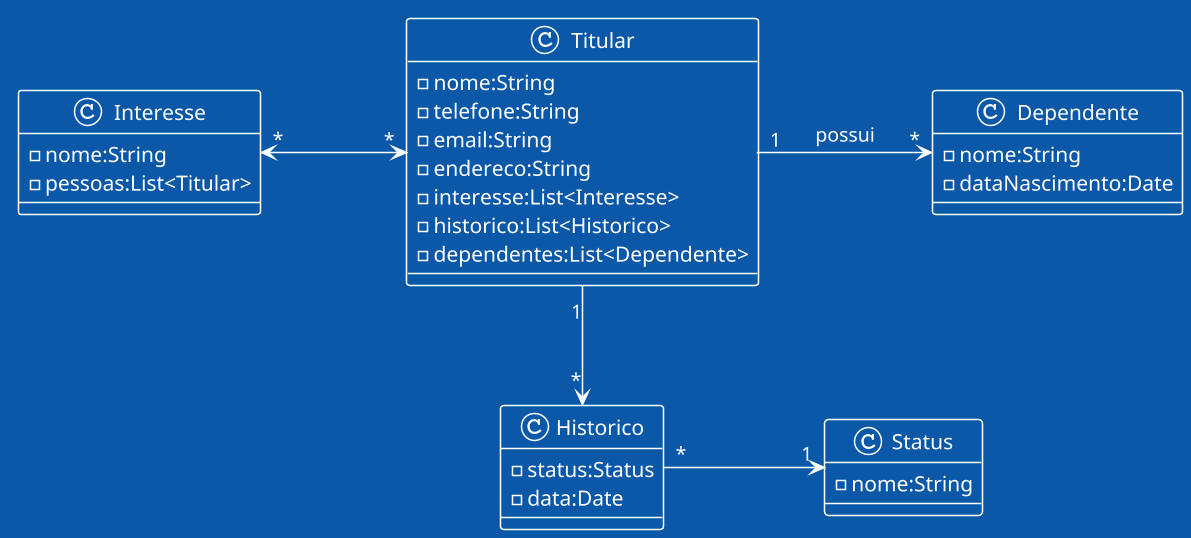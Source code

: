 @startuml
scale 1.5
!theme amiga

class Interesse{
- nome:String
- pessoas:List<Titular>
}

class Titular{
- nome:String
- telefone:String
- email:String
- endereco:String
- interesse:List<Interesse>
- historico:List<Historico>
- dependentes:List<Dependente>
}

class Dependente{
- nome:String
- dataNascimento:Date
}

class Historico{
- status:Status
- data:Date
}

class Status{
- nome:String
}

Titular "*" <-l-> "*" Interesse: "                  "
Titular "1" -r-> "*" Dependente: "      possui      "
Titular "1" --> "*" Historico: "                    "
Historico "*" -r> "1" Status: "                     "


@enduml